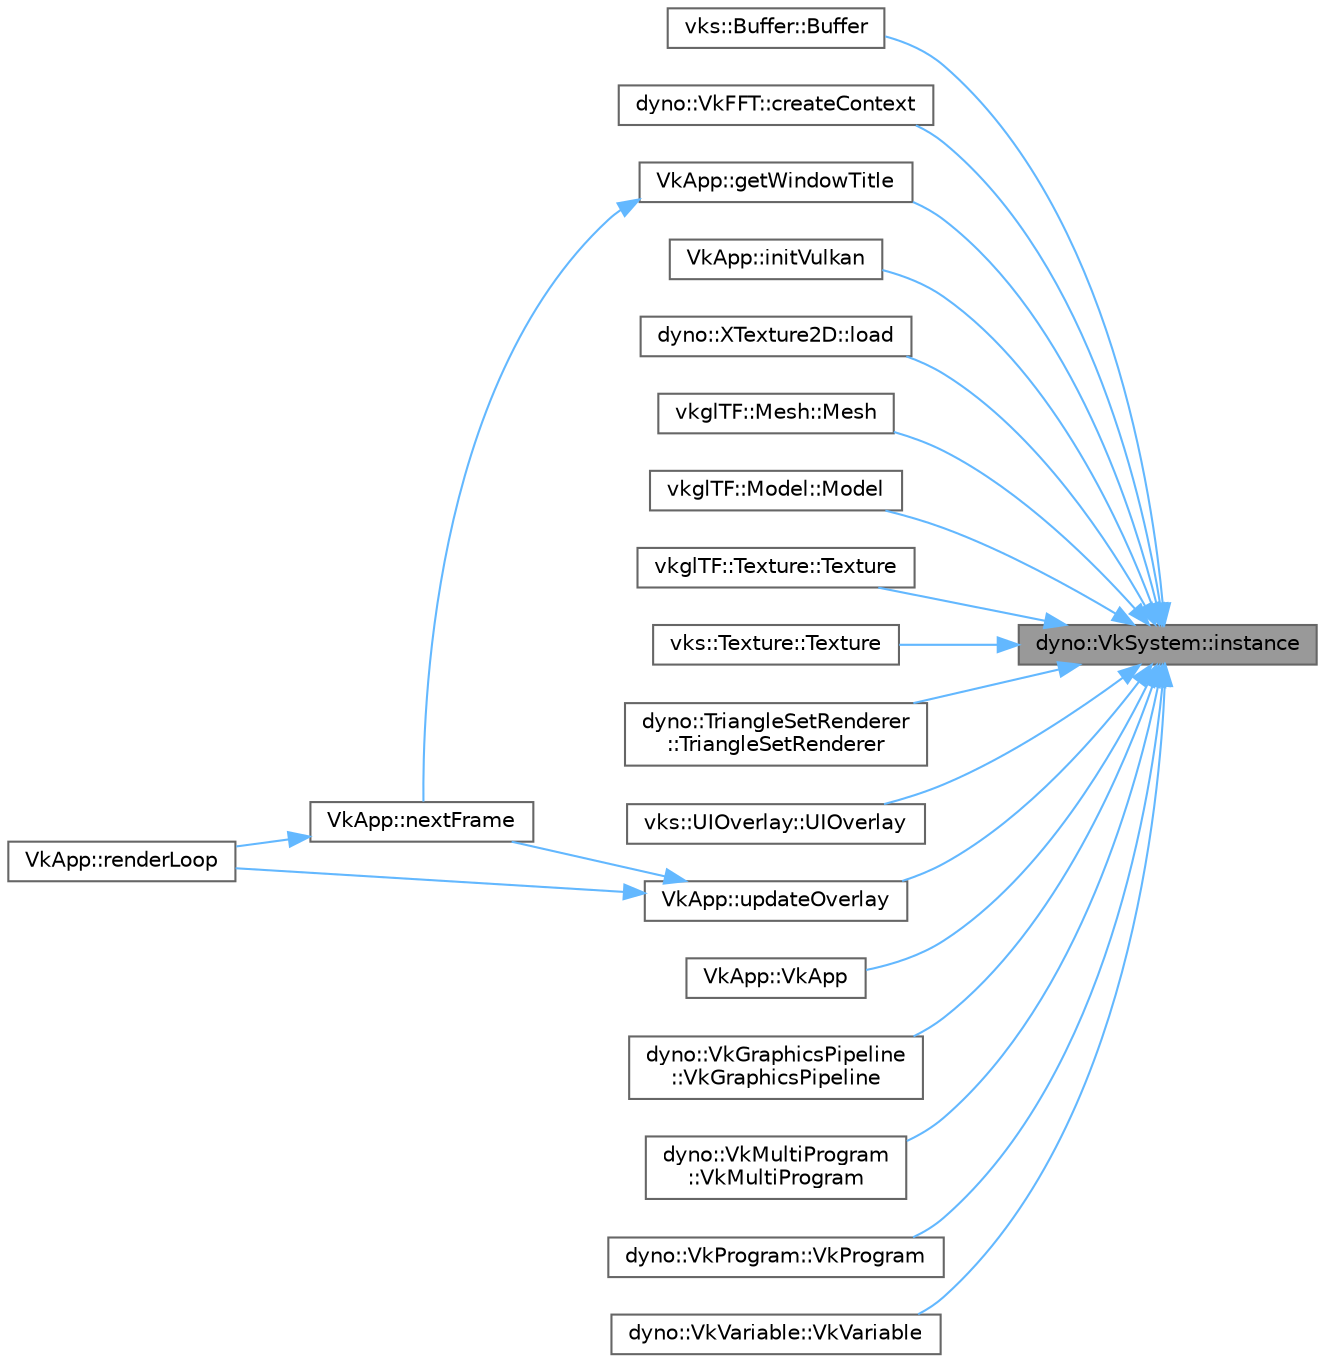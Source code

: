 digraph "dyno::VkSystem::instance"
{
 // LATEX_PDF_SIZE
  bgcolor="transparent";
  edge [fontname=Helvetica,fontsize=10,labelfontname=Helvetica,labelfontsize=10];
  node [fontname=Helvetica,fontsize=10,shape=box,height=0.2,width=0.4];
  rankdir="RL";
  Node1 [id="Node000001",label="dyno::VkSystem::instance",height=0.2,width=0.4,color="gray40", fillcolor="grey60", style="filled", fontcolor="black",tooltip=" "];
  Node1 -> Node2 [id="edge1_Node000001_Node000002",dir="back",color="steelblue1",style="solid",tooltip=" "];
  Node2 [id="Node000002",label="vks::Buffer::Buffer",height=0.2,width=0.4,color="grey40", fillcolor="white", style="filled",URL="$classvks_1_1_buffer.html#a9f2ff780f7a64ead6cfbb569da8f861f",tooltip=" "];
  Node1 -> Node3 [id="edge2_Node000001_Node000003",dir="back",color="steelblue1",style="solid",tooltip=" "];
  Node3 [id="Node000003",label="dyno::VkFFT::createContext",height=0.2,width=0.4,color="grey40", fillcolor="white", style="filled",URL="$classdyno_1_1_vk_f_f_t.html#a0a7a99b82968f903b912e929c80e2a5c",tooltip=" "];
  Node1 -> Node4 [id="edge3_Node000001_Node000004",dir="back",color="steelblue1",style="solid",tooltip=" "];
  Node4 [id="Node000004",label="VkApp::getWindowTitle",height=0.2,width=0.4,color="grey40", fillcolor="white", style="filled",URL="$class_vk_app.html#a19d6febc4b8291e89fd62135806d9e65",tooltip=" "];
  Node4 -> Node5 [id="edge4_Node000004_Node000005",dir="back",color="steelblue1",style="solid",tooltip=" "];
  Node5 [id="Node000005",label="VkApp::nextFrame",height=0.2,width=0.4,color="grey40", fillcolor="white", style="filled",URL="$class_vk_app.html#a271496c24fa0c1d5685741d5161be134",tooltip=" "];
  Node5 -> Node6 [id="edge5_Node000005_Node000006",dir="back",color="steelblue1",style="solid",tooltip=" "];
  Node6 [id="Node000006",label="VkApp::renderLoop",height=0.2,width=0.4,color="grey40", fillcolor="white", style="filled",URL="$class_vk_app.html#a8c9b49184fcb89a73a6ea6c1ed2b7f54",tooltip="Entry point for the main render loop."];
  Node1 -> Node7 [id="edge6_Node000001_Node000007",dir="back",color="steelblue1",style="solid",tooltip=" "];
  Node7 [id="Node000007",label="VkApp::initVulkan",height=0.2,width=0.4,color="grey40", fillcolor="white", style="filled",URL="$class_vk_app.html#afd19e9b3fc6103893d6d4d85f4040f9e",tooltip="Setup the vulkan instance, enable required extensions and connect to the physical device (GPU)"];
  Node1 -> Node8 [id="edge7_Node000001_Node000008",dir="back",color="steelblue1",style="solid",tooltip=" "];
  Node8 [id="Node000008",label="dyno::XTexture2D::load",height=0.2,width=0.4,color="grey40", fillcolor="white", style="filled",URL="$classdyno_1_1_x_texture2_d.html#af2f4bac221e918e6c38975dfba2f7a86",tooltip=" "];
  Node1 -> Node9 [id="edge8_Node000001_Node000009",dir="back",color="steelblue1",style="solid",tooltip=" "];
  Node9 [id="Node000009",label="vkglTF::Mesh::Mesh",height=0.2,width=0.4,color="grey40", fillcolor="white", style="filled",URL="$structvkgl_t_f_1_1_mesh.html#aa85bf00e55b85416858d7e62d21bc737",tooltip=" "];
  Node1 -> Node10 [id="edge9_Node000001_Node000010",dir="back",color="steelblue1",style="solid",tooltip=" "];
  Node10 [id="Node000010",label="vkglTF::Model::Model",height=0.2,width=0.4,color="grey40", fillcolor="white", style="filled",URL="$classvkgl_t_f_1_1_model.html#afbd41e3989bc5508efb920e8cbb057e2",tooltip=" "];
  Node1 -> Node11 [id="edge10_Node000001_Node000011",dir="back",color="steelblue1",style="solid",tooltip=" "];
  Node11 [id="Node000011",label="vkglTF::Texture::Texture",height=0.2,width=0.4,color="grey40", fillcolor="white", style="filled",URL="$classvkgl_t_f_1_1_texture.html#a41609b80a559b9fc83f74fb145bbf732",tooltip=" "];
  Node1 -> Node12 [id="edge11_Node000001_Node000012",dir="back",color="steelblue1",style="solid",tooltip=" "];
  Node12 [id="Node000012",label="vks::Texture::Texture",height=0.2,width=0.4,color="grey40", fillcolor="white", style="filled",URL="$classvks_1_1_texture.html#a55055c079a95ea28539b242c7563be48",tooltip=" "];
  Node1 -> Node13 [id="edge12_Node000001_Node000013",dir="back",color="steelblue1",style="solid",tooltip=" "];
  Node13 [id="Node000013",label="dyno::TriangleSetRenderer\l::TriangleSetRenderer",height=0.2,width=0.4,color="grey40", fillcolor="white", style="filled",URL="$classdyno_1_1_triangle_set_renderer.html#a5a1f888202c646ee22df1699b4682a6d",tooltip=" "];
  Node1 -> Node14 [id="edge13_Node000001_Node000014",dir="back",color="steelblue1",style="solid",tooltip=" "];
  Node14 [id="Node000014",label="vks::UIOverlay::UIOverlay",height=0.2,width=0.4,color="grey40", fillcolor="white", style="filled",URL="$classvks_1_1_u_i_overlay.html#a2ef8d08b61dd4cfb063e0510b78ee8d2",tooltip=" "];
  Node1 -> Node15 [id="edge14_Node000001_Node000015",dir="back",color="steelblue1",style="solid",tooltip=" "];
  Node15 [id="Node000015",label="VkApp::updateOverlay",height=0.2,width=0.4,color="grey40", fillcolor="white", style="filled",URL="$class_vk_app.html#aca66237cd22fe6e242aab6bd2c3b2cdc",tooltip=" "];
  Node15 -> Node5 [id="edge15_Node000015_Node000005",dir="back",color="steelblue1",style="solid",tooltip=" "];
  Node15 -> Node6 [id="edge16_Node000015_Node000006",dir="back",color="steelblue1",style="solid",tooltip=" "];
  Node1 -> Node16 [id="edge17_Node000001_Node000016",dir="back",color="steelblue1",style="solid",tooltip=" "];
  Node16 [id="Node000016",label="VkApp::VkApp",height=0.2,width=0.4,color="grey40", fillcolor="white", style="filled",URL="$class_vk_app.html#a99110585a8dd988719b8d5b82dfeb92d",tooltip=" "];
  Node1 -> Node17 [id="edge18_Node000001_Node000017",dir="back",color="steelblue1",style="solid",tooltip=" "];
  Node17 [id="Node000017",label="dyno::VkGraphicsPipeline\l::VkGraphicsPipeline",height=0.2,width=0.4,color="grey40", fillcolor="white", style="filled",URL="$classdyno_1_1_vk_graphics_pipeline.html#adca0d646df59fe9eedfe8a41dad3b384",tooltip=" "];
  Node1 -> Node18 [id="edge19_Node000001_Node000018",dir="back",color="steelblue1",style="solid",tooltip=" "];
  Node18 [id="Node000018",label="dyno::VkMultiProgram\l::VkMultiProgram",height=0.2,width=0.4,color="grey40", fillcolor="white", style="filled",URL="$classdyno_1_1_vk_multi_program.html#abebe62ffee6034de6986fd21a2af4b3e",tooltip=" "];
  Node1 -> Node19 [id="edge20_Node000001_Node000019",dir="back",color="steelblue1",style="solid",tooltip=" "];
  Node19 [id="Node000019",label="dyno::VkProgram::VkProgram",height=0.2,width=0.4,color="grey40", fillcolor="white", style="filled",URL="$classdyno_1_1_vk_program.html#a78b50e465ff56350478ff72242fe19d6",tooltip=" "];
  Node1 -> Node20 [id="edge21_Node000001_Node000020",dir="back",color="steelblue1",style="solid",tooltip=" "];
  Node20 [id="Node000020",label="dyno::VkVariable::VkVariable",height=0.2,width=0.4,color="grey40", fillcolor="white", style="filled",URL="$classdyno_1_1_vk_variable.html#a5d27166268f2e200ba170df25d25c480",tooltip=" "];
}
